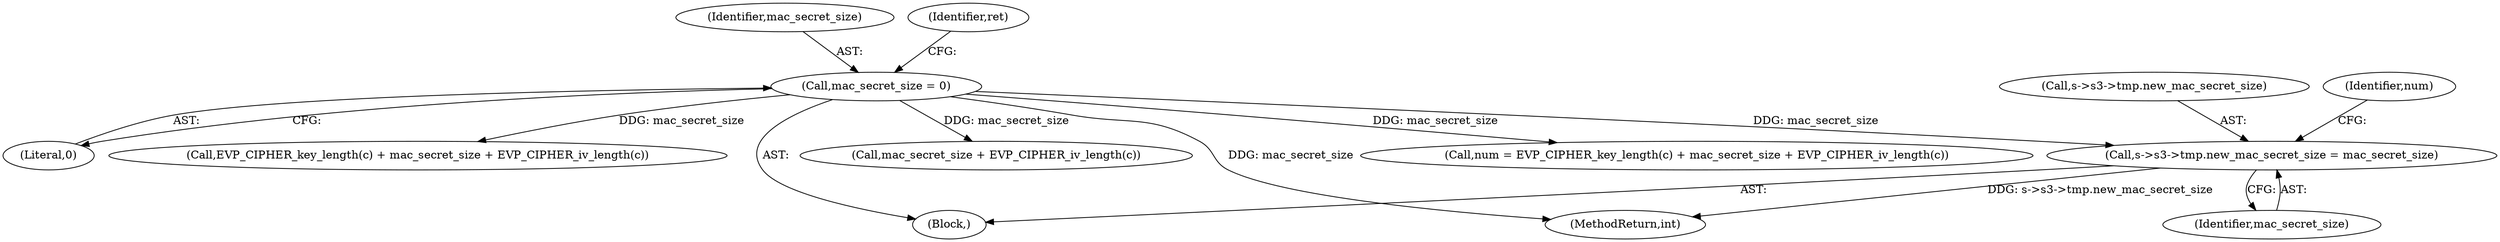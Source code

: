 digraph "0_openssl_4ad93618d26a3ea23d36ad5498ff4f59eff3a4d2_5@pointer" {
"1000185" [label="(Call,s->s3->tmp.new_mac_secret_size = mac_secret_size)"];
"1000114" [label="(Call,mac_secret_size = 0)"];
"1000115" [label="(Identifier,mac_secret_size)"];
"1000119" [label="(Identifier,ret)"];
"1000193" [label="(Identifier,mac_secret_size)"];
"1000186" [label="(Call,s->s3->tmp.new_mac_secret_size)"];
"1000114" [label="(Call,mac_secret_size = 0)"];
"1000103" [label="(Block,)"];
"1000185" [label="(Call,s->s3->tmp.new_mac_secret_size = mac_secret_size)"];
"1000199" [label="(Call,mac_secret_size + EVP_CIPHER_iv_length(c))"];
"1000194" [label="(Call,num = EVP_CIPHER_key_length(c) + mac_secret_size + EVP_CIPHER_iv_length(c))"];
"1000116" [label="(Literal,0)"];
"1000195" [label="(Identifier,num)"];
"1000437" [label="(MethodReturn,int)"];
"1000196" [label="(Call,EVP_CIPHER_key_length(c) + mac_secret_size + EVP_CIPHER_iv_length(c))"];
"1000185" -> "1000103"  [label="AST: "];
"1000185" -> "1000193"  [label="CFG: "];
"1000186" -> "1000185"  [label="AST: "];
"1000193" -> "1000185"  [label="AST: "];
"1000195" -> "1000185"  [label="CFG: "];
"1000185" -> "1000437"  [label="DDG: s->s3->tmp.new_mac_secret_size"];
"1000114" -> "1000185"  [label="DDG: mac_secret_size"];
"1000114" -> "1000103"  [label="AST: "];
"1000114" -> "1000116"  [label="CFG: "];
"1000115" -> "1000114"  [label="AST: "];
"1000116" -> "1000114"  [label="AST: "];
"1000119" -> "1000114"  [label="CFG: "];
"1000114" -> "1000437"  [label="DDG: mac_secret_size"];
"1000114" -> "1000194"  [label="DDG: mac_secret_size"];
"1000114" -> "1000196"  [label="DDG: mac_secret_size"];
"1000114" -> "1000199"  [label="DDG: mac_secret_size"];
}
